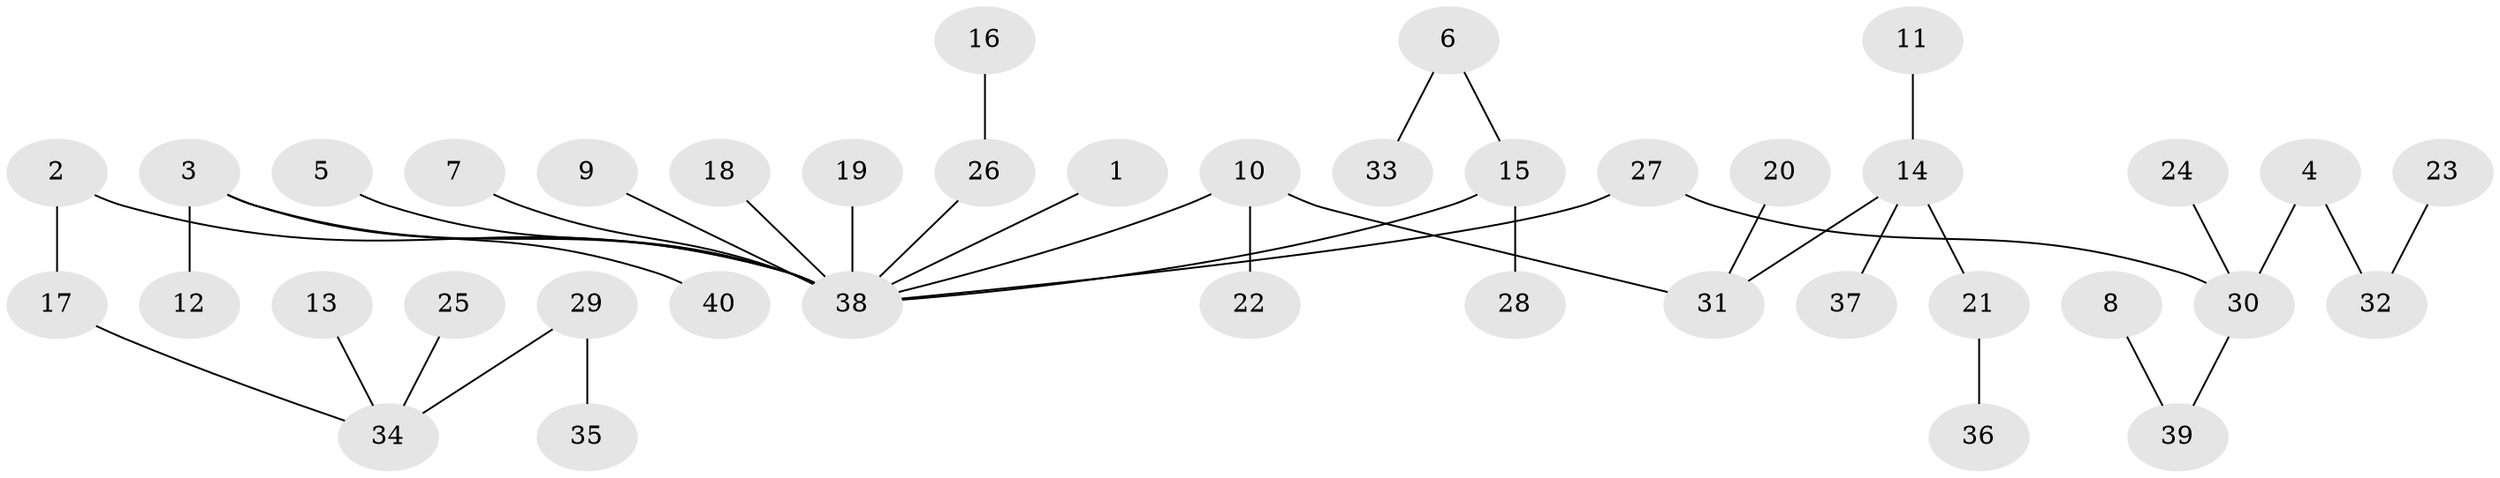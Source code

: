 // original degree distribution, {6: 0.0379746835443038, 3: 0.12658227848101267, 4: 0.06329113924050633, 5: 0.02531645569620253, 1: 0.5063291139240507, 2: 0.24050632911392406}
// Generated by graph-tools (version 1.1) at 2025/50/03/09/25 03:50:17]
// undirected, 40 vertices, 39 edges
graph export_dot {
graph [start="1"]
  node [color=gray90,style=filled];
  1;
  2;
  3;
  4;
  5;
  6;
  7;
  8;
  9;
  10;
  11;
  12;
  13;
  14;
  15;
  16;
  17;
  18;
  19;
  20;
  21;
  22;
  23;
  24;
  25;
  26;
  27;
  28;
  29;
  30;
  31;
  32;
  33;
  34;
  35;
  36;
  37;
  38;
  39;
  40;
  1 -- 38 [weight=1.0];
  2 -- 17 [weight=1.0];
  2 -- 38 [weight=1.0];
  3 -- 12 [weight=1.0];
  3 -- 38 [weight=1.0];
  3 -- 40 [weight=1.0];
  4 -- 30 [weight=1.0];
  4 -- 32 [weight=1.0];
  5 -- 38 [weight=1.0];
  6 -- 15 [weight=1.0];
  6 -- 33 [weight=1.0];
  7 -- 38 [weight=1.0];
  8 -- 39 [weight=1.0];
  9 -- 38 [weight=1.0];
  10 -- 22 [weight=1.0];
  10 -- 31 [weight=1.0];
  10 -- 38 [weight=1.0];
  11 -- 14 [weight=1.0];
  13 -- 34 [weight=1.0];
  14 -- 21 [weight=1.0];
  14 -- 31 [weight=1.0];
  14 -- 37 [weight=1.0];
  15 -- 28 [weight=1.0];
  15 -- 38 [weight=1.0];
  16 -- 26 [weight=1.0];
  17 -- 34 [weight=1.0];
  18 -- 38 [weight=1.0];
  19 -- 38 [weight=1.0];
  20 -- 31 [weight=1.0];
  21 -- 36 [weight=1.0];
  23 -- 32 [weight=1.0];
  24 -- 30 [weight=1.0];
  25 -- 34 [weight=1.0];
  26 -- 38 [weight=1.0];
  27 -- 30 [weight=1.0];
  27 -- 38 [weight=1.0];
  29 -- 34 [weight=1.0];
  29 -- 35 [weight=1.0];
  30 -- 39 [weight=1.0];
}
